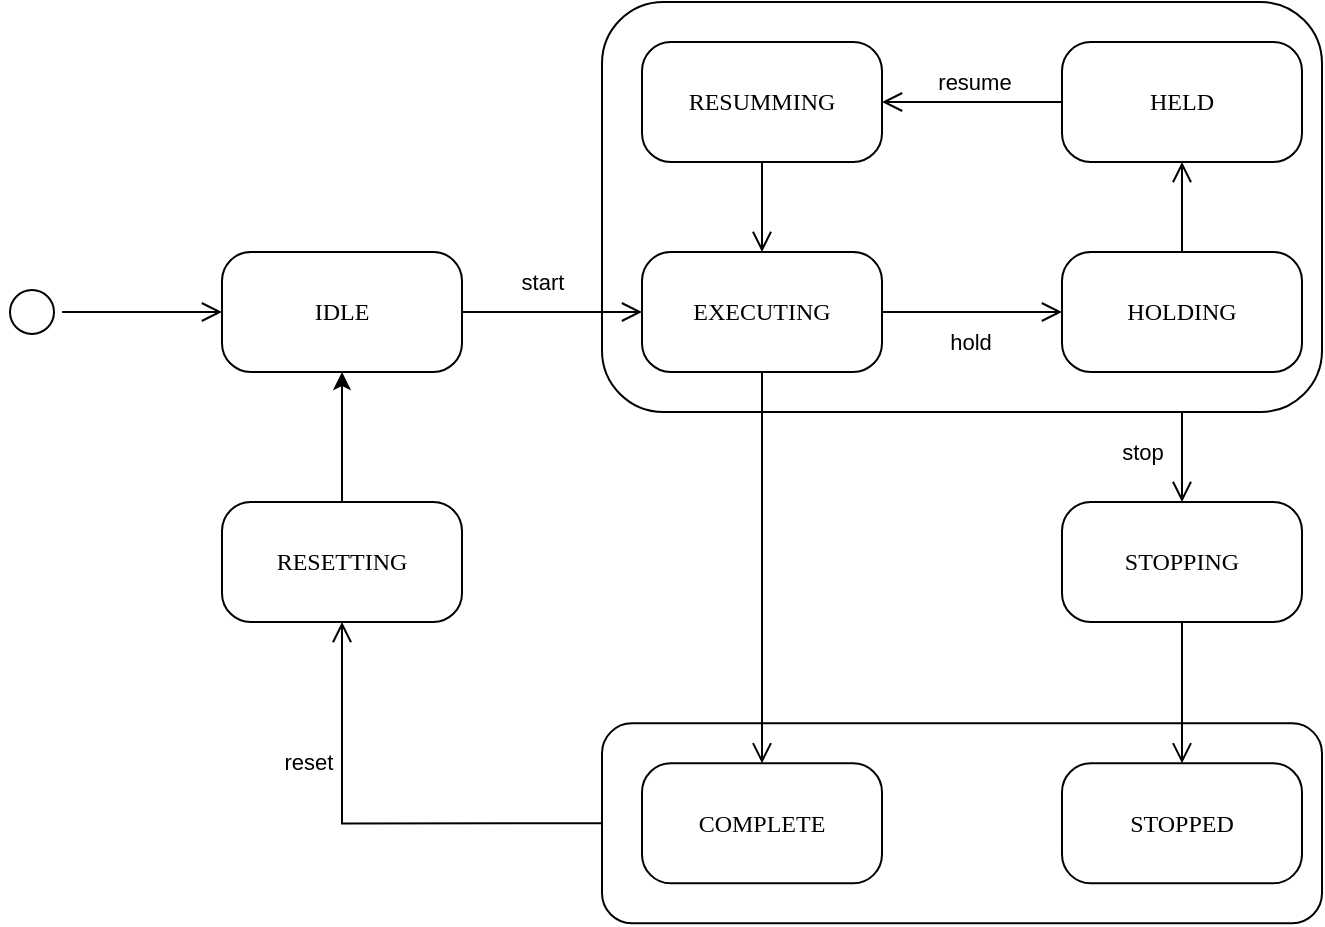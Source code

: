 <mxfile version="24.8.3" pages="2">
  <diagram name="Recipe states" id="QuT8dYIqFXSLnK7DtXXm">
    <mxGraphModel grid="1" page="1" gridSize="10" guides="1" tooltips="1" connect="1" arrows="1" fold="1" pageScale="1" pageWidth="1169" pageHeight="827" math="0" shadow="0">
      <root>
        <mxCell id="0" />
        <mxCell id="1" parent="0" />
        <mxCell id="Y0Jny9pPkKpeJkx3MOhW-1" value="" style="rounded=1;whiteSpace=wrap;html=1;" vertex="1" parent="1">
          <mxGeometry x="555" y="183" width="360" height="205" as="geometry" />
        </mxCell>
        <mxCell id="Y0Jny9pPkKpeJkx3MOhW-2" style="edgeStyle=orthogonalEdgeStyle;rounded=0;orthogonalLoop=1;jettySize=auto;html=1;exitX=0;exitY=0.5;exitDx=0;exitDy=0;entryX=0.5;entryY=1;entryDx=0;entryDy=0;endSize=8;endArrow=open;endFill=0;" edge="1" parent="1" source="Y0Jny9pPkKpeJkx3MOhW-3" target="Y0Jny9pPkKpeJkx3MOhW-28">
          <mxGeometry relative="1" as="geometry" />
        </mxCell>
        <mxCell id="Y0Jny9pPkKpeJkx3MOhW-3" value="" style="rounded=1;whiteSpace=wrap;html=1;" vertex="1" parent="1">
          <mxGeometry x="555" y="543.67" width="360" height="100" as="geometry" />
        </mxCell>
        <mxCell id="Y0Jny9pPkKpeJkx3MOhW-4" value="" style="ellipse;html=1;shape=startState;rounded=1;shadow=0;comic=0;labelBackgroundColor=none;fontFamily=Verdana;fontSize=12;align=center;direction=south;" vertex="1" parent="1">
          <mxGeometry x="255" y="323" width="30" height="30" as="geometry" />
        </mxCell>
        <mxCell id="Y0Jny9pPkKpeJkx3MOhW-5" value="IDLE" style="rounded=1;whiteSpace=wrap;html=1;arcSize=24;shadow=0;comic=0;labelBackgroundColor=none;fontFamily=Verdana;fontSize=12;align=center;" vertex="1" parent="1">
          <mxGeometry x="365" y="308" width="120" height="60" as="geometry" />
        </mxCell>
        <mxCell id="Y0Jny9pPkKpeJkx3MOhW-6" style="edgeStyle=orthogonalEdgeStyle;html=1;labelBackgroundColor=none;endArrow=open;endSize=8;fontFamily=Verdana;fontSize=12;align=left;" edge="1" parent="1" source="Y0Jny9pPkKpeJkx3MOhW-4" target="Y0Jny9pPkKpeJkx3MOhW-5">
          <mxGeometry relative="1" as="geometry" />
        </mxCell>
        <mxCell id="Y0Jny9pPkKpeJkx3MOhW-7" style="edgeStyle=orthogonalEdgeStyle;rounded=0;orthogonalLoop=1;jettySize=auto;html=1;entryX=0.5;entryY=0;entryDx=0;entryDy=0;endArrow=open;endFill=0;endSize=8;" edge="1" parent="1" target="Y0Jny9pPkKpeJkx3MOhW-21">
          <mxGeometry relative="1" as="geometry">
            <mxPoint x="845" y="388" as="sourcePoint" />
            <Array as="points">
              <mxPoint x="845" y="421" />
              <mxPoint x="845" y="421" />
            </Array>
          </mxGeometry>
        </mxCell>
        <mxCell id="Y0Jny9pPkKpeJkx3MOhW-8" value="stop" style="edgeLabel;html=1;align=center;verticalAlign=middle;resizable=0;points=[];" connectable="0" vertex="1" parent="Y0Jny9pPkKpeJkx3MOhW-7">
          <mxGeometry x="-0.018" relative="1" as="geometry">
            <mxPoint x="-20" y="-2" as="offset" />
          </mxGeometry>
        </mxCell>
        <mxCell id="Y0Jny9pPkKpeJkx3MOhW-9" style="edgeStyle=orthogonalEdgeStyle;rounded=0;orthogonalLoop=1;jettySize=auto;html=1;entryX=0.5;entryY=0;entryDx=0;entryDy=0;exitX=0.5;exitY=1;exitDx=0;exitDy=0;endArrow=open;endFill=0;endSize=8;" edge="1" parent="1" source="Y0Jny9pPkKpeJkx3MOhW-10" target="Y0Jny9pPkKpeJkx3MOhW-13">
          <mxGeometry relative="1" as="geometry" />
        </mxCell>
        <mxCell id="Y0Jny9pPkKpeJkx3MOhW-10" value="EXECUTING" style="rounded=1;whiteSpace=wrap;html=1;arcSize=24;shadow=0;comic=0;labelBackgroundColor=none;fontFamily=Verdana;fontSize=12;align=center;" vertex="1" parent="1">
          <mxGeometry x="575" y="308" width="120" height="60" as="geometry" />
        </mxCell>
        <mxCell id="Y0Jny9pPkKpeJkx3MOhW-11" style="edgeStyle=orthogonalEdgeStyle;html=1;labelBackgroundColor=none;endArrow=open;endSize=8;fontFamily=Verdana;fontSize=12;align=left;entryX=0;entryY=0.5;entryDx=0;entryDy=0;exitX=1;exitY=0.5;exitDx=0;exitDy=0;" edge="1" parent="1" source="Y0Jny9pPkKpeJkx3MOhW-5" target="Y0Jny9pPkKpeJkx3MOhW-10">
          <mxGeometry relative="1" as="geometry">
            <mxPoint x="505" y="328" as="sourcePoint" />
            <mxPoint x="565" y="337.66" as="targetPoint" />
          </mxGeometry>
        </mxCell>
        <mxCell id="Y0Jny9pPkKpeJkx3MOhW-12" value="start" style="edgeLabel;html=1;align=center;verticalAlign=middle;resizable=0;points=[];" connectable="0" vertex="1" parent="Y0Jny9pPkKpeJkx3MOhW-11">
          <mxGeometry x="-0.02" relative="1" as="geometry">
            <mxPoint x="-4" y="-15" as="offset" />
          </mxGeometry>
        </mxCell>
        <mxCell id="Y0Jny9pPkKpeJkx3MOhW-13" value="COMPLETE" style="rounded=1;whiteSpace=wrap;html=1;arcSize=24;shadow=0;comic=0;labelBackgroundColor=none;fontFamily=Verdana;fontSize=12;align=center;" vertex="1" parent="1">
          <mxGeometry x="575" y="563.67" width="120" height="60" as="geometry" />
        </mxCell>
        <mxCell id="Y0Jny9pPkKpeJkx3MOhW-14" value="STOPPED" style="rounded=1;whiteSpace=wrap;html=1;arcSize=24;shadow=0;comic=0;labelBackgroundColor=none;fontFamily=Verdana;fontSize=12;align=center;" vertex="1" parent="1">
          <mxGeometry x="785" y="563.67" width="120" height="60" as="geometry" />
        </mxCell>
        <mxCell id="Y0Jny9pPkKpeJkx3MOhW-15" style="edgeStyle=orthogonalEdgeStyle;rounded=0;orthogonalLoop=1;jettySize=auto;html=1;entryX=0.5;entryY=1;entryDx=0;entryDy=0;endSize=8;endArrow=open;endFill=0;" edge="1" parent="1" source="Y0Jny9pPkKpeJkx3MOhW-16" target="Y0Jny9pPkKpeJkx3MOhW-24">
          <mxGeometry relative="1" as="geometry" />
        </mxCell>
        <mxCell id="Y0Jny9pPkKpeJkx3MOhW-16" value="HOLDING" style="rounded=1;whiteSpace=wrap;html=1;arcSize=24;shadow=0;comic=0;labelBackgroundColor=none;fontFamily=Verdana;fontSize=12;align=center;" vertex="1" parent="1">
          <mxGeometry x="785" y="308" width="120" height="60" as="geometry" />
        </mxCell>
        <mxCell id="Y0Jny9pPkKpeJkx3MOhW-17" style="edgeStyle=orthogonalEdgeStyle;html=1;labelBackgroundColor=none;endArrow=open;endSize=8;fontFamily=Verdana;fontSize=12;align=left;entryX=0;entryY=0.5;entryDx=0;entryDy=0;exitX=1;exitY=0.5;exitDx=0;exitDy=0;" edge="1" parent="1" source="Y0Jny9pPkKpeJkx3MOhW-10" target="Y0Jny9pPkKpeJkx3MOhW-16">
          <mxGeometry relative="1" as="geometry">
            <mxPoint x="695" y="337.8" as="sourcePoint" />
            <mxPoint x="775" y="333" as="targetPoint" />
          </mxGeometry>
        </mxCell>
        <mxCell id="Y0Jny9pPkKpeJkx3MOhW-18" value="hold" style="edgeLabel;html=1;align=center;verticalAlign=middle;resizable=0;points=[];" connectable="0" vertex="1" parent="Y0Jny9pPkKpeJkx3MOhW-17">
          <mxGeometry x="-0.02" relative="1" as="geometry">
            <mxPoint y="15" as="offset" />
          </mxGeometry>
        </mxCell>
        <mxCell id="Y0Jny9pPkKpeJkx3MOhW-19" value="reset" style="edgeLabel;html=1;align=center;verticalAlign=middle;resizable=0;points=[];" connectable="0" vertex="1" parent="1">
          <mxGeometry x="405.003" y="563.67" as="geometry">
            <mxPoint x="3" y="-1" as="offset" />
          </mxGeometry>
        </mxCell>
        <mxCell id="Y0Jny9pPkKpeJkx3MOhW-20" style="edgeStyle=orthogonalEdgeStyle;rounded=0;orthogonalLoop=1;jettySize=auto;html=1;entryX=0.5;entryY=0;entryDx=0;entryDy=0;endSize=8;endArrow=open;endFill=0;" edge="1" parent="1" source="Y0Jny9pPkKpeJkx3MOhW-21" target="Y0Jny9pPkKpeJkx3MOhW-14">
          <mxGeometry relative="1" as="geometry" />
        </mxCell>
        <mxCell id="Y0Jny9pPkKpeJkx3MOhW-21" value="STOPPING" style="rounded=1;whiteSpace=wrap;html=1;arcSize=24;shadow=0;comic=0;labelBackgroundColor=none;fontFamily=Verdana;fontSize=12;align=center;" vertex="1" parent="1">
          <mxGeometry x="785" y="433" width="120" height="60" as="geometry" />
        </mxCell>
        <mxCell id="Y0Jny9pPkKpeJkx3MOhW-22" style="edgeStyle=orthogonalEdgeStyle;rounded=0;orthogonalLoop=1;jettySize=auto;html=1;entryX=0.5;entryY=0;entryDx=0;entryDy=0;endArrow=open;endFill=0;endSize=8;" edge="1" parent="1" source="Y0Jny9pPkKpeJkx3MOhW-23" target="Y0Jny9pPkKpeJkx3MOhW-10">
          <mxGeometry relative="1" as="geometry" />
        </mxCell>
        <mxCell id="Y0Jny9pPkKpeJkx3MOhW-23" value="RESUMMING" style="rounded=1;whiteSpace=wrap;html=1;arcSize=24;shadow=0;comic=0;labelBackgroundColor=none;fontFamily=Verdana;fontSize=12;align=center;" vertex="1" parent="1">
          <mxGeometry x="575" y="203" width="120" height="60" as="geometry" />
        </mxCell>
        <mxCell id="Y0Jny9pPkKpeJkx3MOhW-24" value="HELD" style="rounded=1;whiteSpace=wrap;html=1;arcSize=24;shadow=0;comic=0;labelBackgroundColor=none;fontFamily=Verdana;fontSize=12;align=center;" vertex="1" parent="1">
          <mxGeometry x="785" y="203" width="120" height="60" as="geometry" />
        </mxCell>
        <mxCell id="Y0Jny9pPkKpeJkx3MOhW-25" style="edgeStyle=orthogonalEdgeStyle;html=1;labelBackgroundColor=none;endArrow=open;endSize=8;fontFamily=Verdana;fontSize=12;align=left;exitX=0;exitY=0.5;exitDx=0;exitDy=0;entryX=1;entryY=0.5;entryDx=0;entryDy=0;" edge="1" parent="1" source="Y0Jny9pPkKpeJkx3MOhW-24" target="Y0Jny9pPkKpeJkx3MOhW-23">
          <mxGeometry relative="1" as="geometry">
            <mxPoint x="775" y="233" as="sourcePoint" />
            <mxPoint x="695" y="232.71" as="targetPoint" />
          </mxGeometry>
        </mxCell>
        <mxCell id="Y0Jny9pPkKpeJkx3MOhW-26" value="resume" style="edgeLabel;html=1;align=center;verticalAlign=middle;resizable=0;points=[];" connectable="0" vertex="1" parent="Y0Jny9pPkKpeJkx3MOhW-25">
          <mxGeometry x="-0.02" relative="1" as="geometry">
            <mxPoint y="-10" as="offset" />
          </mxGeometry>
        </mxCell>
        <mxCell id="Y0Jny9pPkKpeJkx3MOhW-27" style="edgeStyle=orthogonalEdgeStyle;rounded=0;orthogonalLoop=1;jettySize=auto;html=1;entryX=0.5;entryY=1;entryDx=0;entryDy=0;" edge="1" parent="1" source="Y0Jny9pPkKpeJkx3MOhW-28" target="Y0Jny9pPkKpeJkx3MOhW-5">
          <mxGeometry relative="1" as="geometry" />
        </mxCell>
        <mxCell id="Y0Jny9pPkKpeJkx3MOhW-28" value="RESETTING" style="rounded=1;whiteSpace=wrap;html=1;arcSize=24;shadow=0;comic=0;labelBackgroundColor=none;fontFamily=Verdana;fontSize=12;align=center;" vertex="1" parent="1">
          <mxGeometry x="365" y="433" width="120" height="60" as="geometry" />
        </mxCell>
      </root>
    </mxGraphModel>
  </diagram>
  <diagram id="S0GN4MrPqTWjxlK2gOd1" name="Recipe steps">
    <mxGraphModel grid="1" page="1" gridSize="10" guides="1" tooltips="1" connect="1" arrows="1" fold="1" pageScale="1" pageWidth="1169" pageHeight="827" math="0" shadow="0">
      <root>
        <mxCell id="0" />
        <mxCell id="1" parent="0" />
        <mxCell id="VP5haOM-f1Nte6HLq3qM-1" style="edgeStyle=orthogonalEdgeStyle;rounded=0;orthogonalLoop=1;jettySize=auto;html=1;entryX=0;entryY=0.5;entryDx=0;entryDy=0;" edge="1" parent="1" source="VP5haOM-f1Nte6HLq3qM-3" target="VP5haOM-f1Nte6HLq3qM-8">
          <mxGeometry relative="1" as="geometry" />
        </mxCell>
        <mxCell id="VP5haOM-f1Nte6HLq3qM-2" value="injectCO2(3 bar)&amp;nbsp;&lt;div&gt;complete&lt;/div&gt;" style="edgeLabel;html=1;align=center;verticalAlign=middle;resizable=0;points=[];" connectable="0" vertex="1" parent="VP5haOM-f1Nte6HLq3qM-1">
          <mxGeometry x="-0.275" y="1" relative="1" as="geometry">
            <mxPoint x="23" y="-19" as="offset" />
          </mxGeometry>
        </mxCell>
        <mxCell id="VP5haOM-f1Nte6HLq3qM-3" value="STEP 1" style="rounded=1;whiteSpace=wrap;html=1;arcSize=24;shadow=0;comic=0;labelBackgroundColor=none;fontFamily=Verdana;fontSize=12;align=center;" vertex="1" parent="1">
          <mxGeometry x="130" y="1061" width="120" height="60" as="geometry" />
        </mxCell>
        <mxCell id="VP5haOM-f1Nte6HLq3qM-4" style="edgeStyle=orthogonalEdgeStyle;rounded=0;orthogonalLoop=1;jettySize=auto;html=1;entryX=0;entryY=0.5;entryDx=0;entryDy=0;" edge="1" parent="1" source="VP5haOM-f1Nte6HLq3qM-8" target="VP5haOM-f1Nte6HLq3qM-10">
          <mxGeometry relative="1" as="geometry" />
        </mxCell>
        <mxCell id="VP5haOM-f1Nte6HLq3qM-5" value="dissolveCO2() complete&lt;div&gt;&amp;amp;&lt;/div&gt;&lt;div&gt;bpa1 &amp;lt; 0.9 bar&lt;/div&gt;" style="edgeLabel;html=1;align=center;verticalAlign=middle;resizable=0;points=[];" connectable="0" vertex="1" parent="VP5haOM-f1Nte6HLq3qM-4">
          <mxGeometry x="0.278" y="-1" relative="1" as="geometry">
            <mxPoint x="-17" y="-31" as="offset" />
          </mxGeometry>
        </mxCell>
        <mxCell id="VP5haOM-f1Nte6HLq3qM-6" style="edgeStyle=orthogonalEdgeStyle;rounded=0;orthogonalLoop=1;jettySize=auto;html=1;exitX=0.5;exitY=0;exitDx=0;exitDy=0;entryX=0.5;entryY=0;entryDx=0;entryDy=0;" edge="1" parent="1" source="VP5haOM-f1Nte6HLq3qM-8" target="VP5haOM-f1Nte6HLq3qM-16">
          <mxGeometry relative="1" as="geometry">
            <mxPoint x="990" y="1171" as="targetPoint" />
            <Array as="points">
              <mxPoint x="440" y="991" />
              <mxPoint x="980" y="991" />
            </Array>
          </mxGeometry>
        </mxCell>
        <mxCell id="VP5haOM-f1Nte6HLq3qM-7" style="edgeStyle=orthogonalEdgeStyle;rounded=0;orthogonalLoop=1;jettySize=auto;html=1;entryX=0.5;entryY=0;entryDx=0;entryDy=0;exitX=0.5;exitY=1;exitDx=0;exitDy=0;" edge="1" parent="1" source="VP5haOM-f1Nte6HLq3qM-8" target="VP5haOM-f1Nte6HLq3qM-15">
          <mxGeometry relative="1" as="geometry" />
        </mxCell>
        <mxCell id="VP5haOM-f1Nte6HLq3qM-8" value="STEP 2" style="rounded=1;whiteSpace=wrap;html=1;arcSize=24;shadow=0;comic=0;labelBackgroundColor=none;fontFamily=Verdana;fontSize=12;align=center;" vertex="1" parent="1">
          <mxGeometry x="380" y="1061" width="120" height="60" as="geometry" />
        </mxCell>
        <mxCell id="VP5haOM-f1Nte6HLq3qM-9" style="edgeStyle=orthogonalEdgeStyle;rounded=0;orthogonalLoop=1;jettySize=auto;html=1;entryX=0.5;entryY=0;entryDx=0;entryDy=0;" edge="1" parent="1" source="VP5haOM-f1Nte6HLq3qM-10" target="VP5haOM-f1Nte6HLq3qM-14">
          <mxGeometry relative="1" as="geometry" />
        </mxCell>
        <mxCell id="VP5haOM-f1Nte6HLq3qM-10" value="STEP 3" style="rounded=1;whiteSpace=wrap;html=1;arcSize=24;shadow=0;comic=0;labelBackgroundColor=none;fontFamily=Verdana;fontSize=12;align=center;" vertex="1" parent="1">
          <mxGeometry x="635" y="1061" width="120" height="60" as="geometry" />
        </mxCell>
        <mxCell id="VP5haOM-f1Nte6HLq3qM-11" style="edgeStyle=orthogonalEdgeStyle;rounded=0;orthogonalLoop=1;jettySize=auto;html=1;entryX=0.5;entryY=0;entryDx=0;entryDy=0;" edge="1" parent="1" source="VP5haOM-f1Nte6HLq3qM-14" target="VP5haOM-f1Nte6HLq3qM-20">
          <mxGeometry relative="1" as="geometry" />
        </mxCell>
        <mxCell id="VP5haOM-f1Nte6HLq3qM-12" style="edgeStyle=orthogonalEdgeStyle;rounded=0;orthogonalLoop=1;jettySize=auto;html=1;entryX=1;entryY=0.5;entryDx=0;entryDy=0;" edge="1" parent="1" source="VP5haOM-f1Nte6HLq3qM-14" target="VP5haOM-f1Nte6HLq3qM-15">
          <mxGeometry relative="1" as="geometry" />
        </mxCell>
        <mxCell id="VP5haOM-f1Nte6HLq3qM-13" style="edgeStyle=orthogonalEdgeStyle;rounded=0;orthogonalLoop=1;jettySize=auto;html=1;entryX=0;entryY=0.5;entryDx=0;entryDy=0;" edge="1" parent="1" source="VP5haOM-f1Nte6HLq3qM-14" target="VP5haOM-f1Nte6HLq3qM-16">
          <mxGeometry relative="1" as="geometry" />
        </mxCell>
        <mxCell id="VP5haOM-f1Nte6HLq3qM-14" value="STEP 4" style="rounded=1;whiteSpace=wrap;html=1;arcSize=24;shadow=0;comic=0;labelBackgroundColor=none;fontFamily=Verdana;fontSize=12;align=center;" vertex="1" parent="1">
          <mxGeometry x="635" y="1201" width="120" height="60" as="geometry" />
        </mxCell>
        <mxCell id="VP5haOM-f1Nte6HLq3qM-15" value="COMPLETE" style="rounded=1;whiteSpace=wrap;html=1;arcSize=24;shadow=0;comic=0;labelBackgroundColor=none;fontFamily=Verdana;fontSize=12;align=center;" vertex="1" parent="1">
          <mxGeometry x="380" y="1201" width="120" height="60" as="geometry" />
        </mxCell>
        <mxCell id="VP5haOM-f1Nte6HLq3qM-16" value="STOPPED" style="rounded=1;whiteSpace=wrap;html=1;arcSize=24;shadow=0;comic=0;labelBackgroundColor=none;fontFamily=Verdana;fontSize=12;align=center;" vertex="1" parent="1">
          <mxGeometry x="920" y="1201" width="120" height="60" as="geometry" />
        </mxCell>
        <mxCell id="VP5haOM-f1Nte6HLq3qM-17" value="dissolveCO2() complete&lt;div&gt;&amp;amp;&lt;/div&gt;&lt;div&gt;0.9 bar &amp;lt; bpa1 &amp;lt; 1 bar&lt;/div&gt;" style="edgeLabel;html=1;align=center;verticalAlign=middle;resizable=0;points=[];" connectable="0" vertex="1" parent="1">
          <mxGeometry x="600.003" y="1191" as="geometry">
            <mxPoint x="-35" y="4" as="offset" />
          </mxGeometry>
        </mxCell>
        <mxCell id="VP5haOM-f1Nte6HLq3qM-18" value="dissolveCO2() complete&lt;div&gt;&amp;amp;&lt;/div&gt;&lt;div&gt;0.9 bar &amp;lt; bpa1 &amp;lt; 1 bar&lt;/div&gt;" style="edgeLabel;html=1;align=center;verticalAlign=middle;resizable=0;points=[];" connectable="0" vertex="1" parent="1">
          <mxGeometry x="390.003" y="1291" as="geometry">
            <mxPoint x="-35" y="4" as="offset" />
          </mxGeometry>
        </mxCell>
        <mxCell id="VP5haOM-f1Nte6HLq3qM-19" style="edgeStyle=orthogonalEdgeStyle;rounded=0;orthogonalLoop=1;jettySize=auto;html=1;entryX=1;entryY=0.25;entryDx=0;entryDy=0;exitX=0;exitY=0.25;exitDx=0;exitDy=0;" edge="1" parent="1" source="VP5haOM-f1Nte6HLq3qM-20">
          <mxGeometry relative="1" as="geometry">
            <mxPoint x="500" y="1356" as="targetPoint" />
          </mxGeometry>
        </mxCell>
        <mxCell id="VP5haOM-f1Nte6HLq3qM-20" value="STEP 5" style="rounded=1;whiteSpace=wrap;html=1;arcSize=24;shadow=0;comic=0;labelBackgroundColor=none;fontFamily=Verdana;fontSize=12;align=center;" vertex="1" parent="1">
          <mxGeometry x="635" y="1341" width="120" height="60" as="geometry" />
        </mxCell>
        <mxCell id="VP5haOM-f1Nte6HLq3qM-21" style="edgeStyle=orthogonalEdgeStyle;rounded=0;orthogonalLoop=1;jettySize=auto;html=1;entryX=0.5;entryY=1;entryDx=0;entryDy=0;exitX=0.5;exitY=0;exitDx=0;exitDy=0;" edge="1" parent="1" source="VP5haOM-f1Nte6HLq3qM-26" target="VP5haOM-f1Nte6HLq3qM-15">
          <mxGeometry relative="1" as="geometry">
            <mxPoint x="440" y="1321" as="sourcePoint" />
          </mxGeometry>
        </mxCell>
        <mxCell id="VP5haOM-f1Nte6HLq3qM-22" style="edgeStyle=orthogonalEdgeStyle;rounded=0;orthogonalLoop=1;jettySize=auto;html=1;entryX=0;entryY=0.75;entryDx=0;entryDy=0;exitX=1;exitY=0.75;exitDx=0;exitDy=0;" edge="1" parent="1" target="VP5haOM-f1Nte6HLq3qM-20">
          <mxGeometry relative="1" as="geometry">
            <mxPoint x="500" y="1386" as="sourcePoint" />
          </mxGeometry>
        </mxCell>
        <mxCell id="VP5haOM-f1Nte6HLq3qM-23" value="injectCO2(1 bar)&amp;nbsp;&lt;div&gt;complete&lt;/div&gt;" style="edgeLabel;html=1;align=center;verticalAlign=middle;resizable=0;points=[];" connectable="0" vertex="1" parent="1">
          <mxGeometry x="570" y="1331" as="geometry" />
        </mxCell>
        <mxCell id="VP5haOM-f1Nte6HLq3qM-24" value="dissolveCO2() complete&lt;div&gt;&amp;amp;&lt;/div&gt;&lt;div&gt;bpa1 &amp;lt; 0.9 bar&lt;/div&gt;" style="edgeLabel;html=1;align=center;verticalAlign=middle;resizable=0;points=[];" connectable="0" vertex="1" parent="1">
          <mxGeometry x="570" y="1421" as="geometry" />
        </mxCell>
        <mxCell id="VP5haOM-f1Nte6HLq3qM-25" style="edgeStyle=orthogonalEdgeStyle;rounded=0;orthogonalLoop=1;jettySize=auto;html=1;entryX=0.5;entryY=1;entryDx=0;entryDy=0;" edge="1" parent="1" source="VP5haOM-f1Nte6HLq3qM-26" target="VP5haOM-f1Nte6HLq3qM-16">
          <mxGeometry relative="1" as="geometry">
            <Array as="points">
              <mxPoint x="440" y="1491" />
              <mxPoint x="980" y="1491" />
            </Array>
          </mxGeometry>
        </mxCell>
        <mxCell id="VP5haOM-f1Nte6HLq3qM-26" value="STEP 6" style="rounded=1;whiteSpace=wrap;html=1;arcSize=24;shadow=0;comic=0;labelBackgroundColor=none;fontFamily=Verdana;fontSize=12;align=center;" vertex="1" parent="1">
          <mxGeometry x="380" y="1341" width="120" height="60" as="geometry" />
        </mxCell>
        <mxCell id="VP5haOM-f1Nte6HLq3qM-27" value="dissolveCO2() complete&lt;div&gt;&amp;amp;&lt;/div&gt;&lt;div&gt;0.9 bar &amp;lt; bpa1 &amp;lt; 1 bar&lt;/div&gt;" style="edgeLabel;html=1;align=center;verticalAlign=middle;resizable=0;points=[];" connectable="0" vertex="1" parent="1">
          <mxGeometry x="390.003" y="1151" as="geometry">
            <mxPoint x="-35" y="4" as="offset" />
          </mxGeometry>
        </mxCell>
        <mxCell id="VP5haOM-f1Nte6HLq3qM-28" value="dissolveCO2() complete&amp;nbsp;&lt;div&gt;&amp;amp;&lt;/div&gt;&lt;div&gt;bpa1 &amp;gt; 1 bar&lt;/div&gt;" style="edgeLabel;html=1;align=center;verticalAlign=middle;resizable=0;points=[];" connectable="0" vertex="1" parent="1">
          <mxGeometry x="840.003" y="1201" as="geometry" />
        </mxCell>
        <mxCell id="VP5haOM-f1Nte6HLq3qM-29" value="dissolveCO2() complete&amp;nbsp;&lt;div&gt;&amp;amp;&lt;/div&gt;&lt;div&gt;bpa1 &amp;gt; 1 bar&lt;/div&gt;" style="edgeLabel;html=1;align=center;verticalAlign=middle;resizable=0;points=[];" connectable="0" vertex="1" parent="1">
          <mxGeometry x="500.003" y="961" as="geometry" />
        </mxCell>
        <mxCell id="VP5haOM-f1Nte6HLq3qM-30" value="dissolveCO2() complete&amp;nbsp;&lt;div&gt;&amp;amp;&lt;/div&gt;&lt;div&gt;bpa1 &amp;gt; 1 bar&lt;/div&gt;" style="edgeLabel;html=1;align=center;verticalAlign=middle;resizable=0;points=[];" connectable="0" vertex="1" parent="1">
          <mxGeometry x="500.003" y="1521" as="geometry" />
        </mxCell>
        <mxCell id="VP5haOM-f1Nte6HLq3qM-31" value="injectCO2(2 bar)&amp;nbsp;&lt;div&gt;&lt;div&gt;complete&lt;/div&gt;&lt;/div&gt;" style="edgeLabel;html=1;align=center;verticalAlign=middle;resizable=0;points=[];" connectable="0" vertex="1" parent="1">
          <mxGeometry x="755" y="1151.0" as="geometry" />
        </mxCell>
        <mxCell id="VP5haOM-f1Nte6HLq3qM-32" value="dissolveCO2() complete&amp;nbsp;&lt;div&gt;&amp;amp;&lt;/div&gt;&lt;div&gt;bpa1 &amp;lt; 0.9 bar&lt;/div&gt;" style="edgeLabel;html=1;align=center;verticalAlign=middle;resizable=0;points=[];" connectable="0" vertex="1" parent="1">
          <mxGeometry x="770.003" y="1301" as="geometry" />
        </mxCell>
      </root>
    </mxGraphModel>
  </diagram>
</mxfile>
